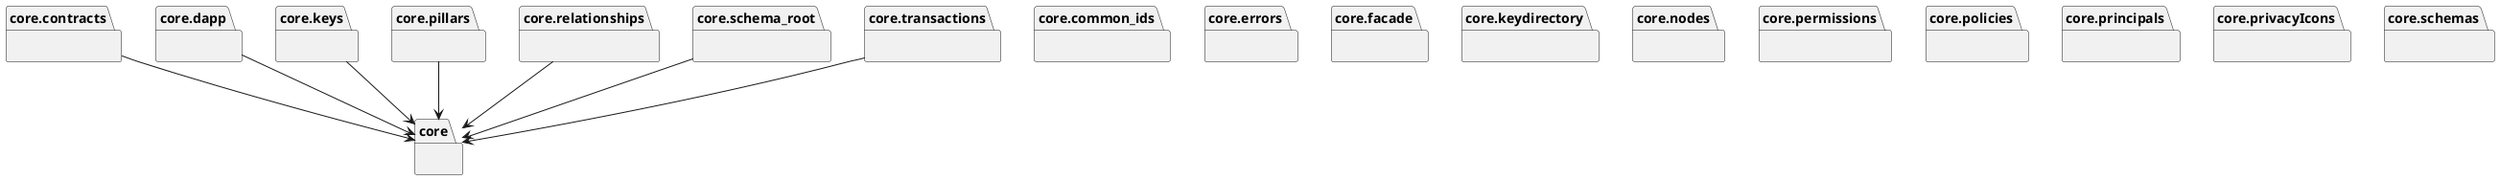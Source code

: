 @startuml packages
set namespaceSeparator none
package "core" as core {
}
package "core.common_ids" as core.common_ids {
}
package "core.contracts" as core.contracts {
}
package "core.dapp" as core.dapp {
}
package "core.errors" as core.errors {
}
package "core.facade" as core.facade {
}
package "core.keydirectory" as core.keydirectory {
}
package "core.keys" as core.keys {
}
package "core.nodes" as core.nodes {
}
package "core.permissions" as core.permissions {
}
package "core.pillars" as core.pillars {
}
package "core.policies" as core.policies {
}
package "core.principals" as core.principals {
}
package "core.privacyIcons" as core.privacyIcons {
}
package "core.relationships" as core.relationships {
}
package "core.schema_root" as core.schema_root {
}
package "core.schemas" as core.schemas {
}
package "core.transactions" as core.transactions {
}
core.contracts --> core
core.dapp --> core
core.keys --> core
core.pillars --> core
core.relationships --> core
core.schema_root --> core
core.transactions --> core
@enduml
